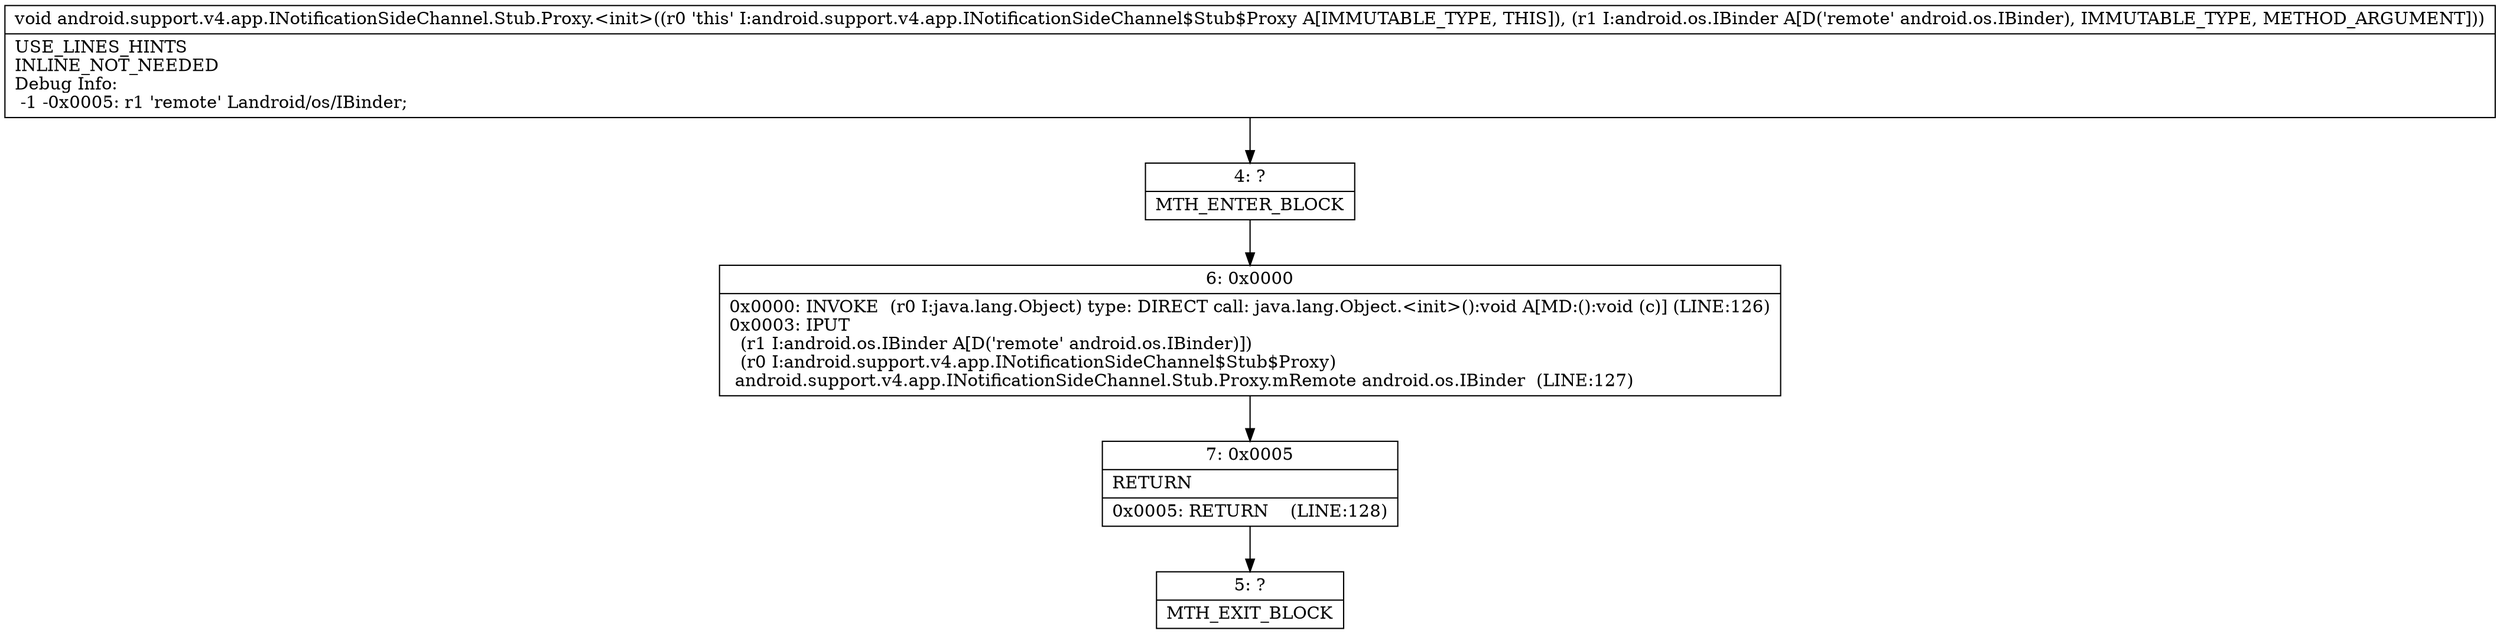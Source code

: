digraph "CFG forandroid.support.v4.app.INotificationSideChannel.Stub.Proxy.\<init\>(Landroid\/os\/IBinder;)V" {
Node_4 [shape=record,label="{4\:\ ?|MTH_ENTER_BLOCK\l}"];
Node_6 [shape=record,label="{6\:\ 0x0000|0x0000: INVOKE  (r0 I:java.lang.Object) type: DIRECT call: java.lang.Object.\<init\>():void A[MD:():void (c)] (LINE:126)\l0x0003: IPUT  \l  (r1 I:android.os.IBinder A[D('remote' android.os.IBinder)])\l  (r0 I:android.support.v4.app.INotificationSideChannel$Stub$Proxy)\l android.support.v4.app.INotificationSideChannel.Stub.Proxy.mRemote android.os.IBinder  (LINE:127)\l}"];
Node_7 [shape=record,label="{7\:\ 0x0005|RETURN\l|0x0005: RETURN    (LINE:128)\l}"];
Node_5 [shape=record,label="{5\:\ ?|MTH_EXIT_BLOCK\l}"];
MethodNode[shape=record,label="{void android.support.v4.app.INotificationSideChannel.Stub.Proxy.\<init\>((r0 'this' I:android.support.v4.app.INotificationSideChannel$Stub$Proxy A[IMMUTABLE_TYPE, THIS]), (r1 I:android.os.IBinder A[D('remote' android.os.IBinder), IMMUTABLE_TYPE, METHOD_ARGUMENT]))  | USE_LINES_HINTS\lINLINE_NOT_NEEDED\lDebug Info:\l  \-1 \-0x0005: r1 'remote' Landroid\/os\/IBinder;\l}"];
MethodNode -> Node_4;Node_4 -> Node_6;
Node_6 -> Node_7;
Node_7 -> Node_5;
}

